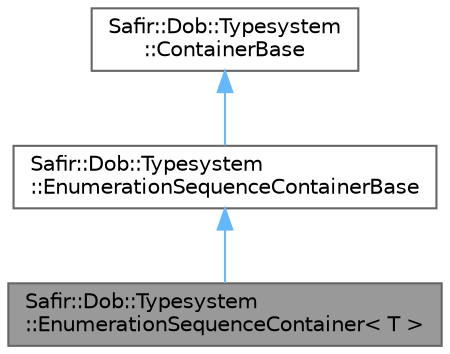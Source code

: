 digraph "Safir::Dob::Typesystem::EnumerationSequenceContainer&lt; T &gt;"
{
 // LATEX_PDF_SIZE
  bgcolor="transparent";
  edge [fontname=Helvetica,fontsize=10,labelfontname=Helvetica,labelfontsize=10];
  node [fontname=Helvetica,fontsize=10,shape=box,height=0.2,width=0.4];
  Node1 [label="Safir::Dob::Typesystem\l::EnumerationSequenceContainer\< T \>",height=0.2,width=0.4,color="gray40", fillcolor="grey60", style="filled", fontcolor="black",tooltip="Container for sequences of enumeration values."];
  Node2 -> Node1 [dir="back",color="steelblue1",style="solid"];
  Node2 [label="Safir::Dob::Typesystem\l::EnumerationSequenceContainerBase",height=0.2,width=0.4,color="gray40", fillcolor="white", style="filled",URL="$a01539.html",tooltip="Base class for containers for sequences of enumeration values."];
  Node3 -> Node2 [dir="back",color="steelblue1",style="solid"];
  Node3 [label="Safir::Dob::Typesystem\l::ContainerBase",height=0.2,width=0.4,color="gray40", fillcolor="white", style="filled",URL="$a01399.html",tooltip="Base class for all Containers."];
}
